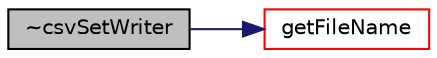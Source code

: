 digraph "~csvSetWriter"
{
  bgcolor="transparent";
  edge [fontname="Helvetica",fontsize="10",labelfontname="Helvetica",labelfontsize="10"];
  node [fontname="Helvetica",fontsize="10",shape=record];
  rankdir="LR";
  Node2 [label="~csvSetWriter",height=0.2,width=0.4,color="black", fillcolor="grey75", style="filled", fontcolor="black"];
  Node2 -> Node3 [color="midnightblue",fontsize="10",style="solid",fontname="Helvetica"];
  Node3 [label="getFileName",height=0.2,width=0.4,color="red",URL="$a22617.html#abfa18c881e373c9144c2e2b86f705d23",tooltip="Generate file name with correct extension. "];
}
